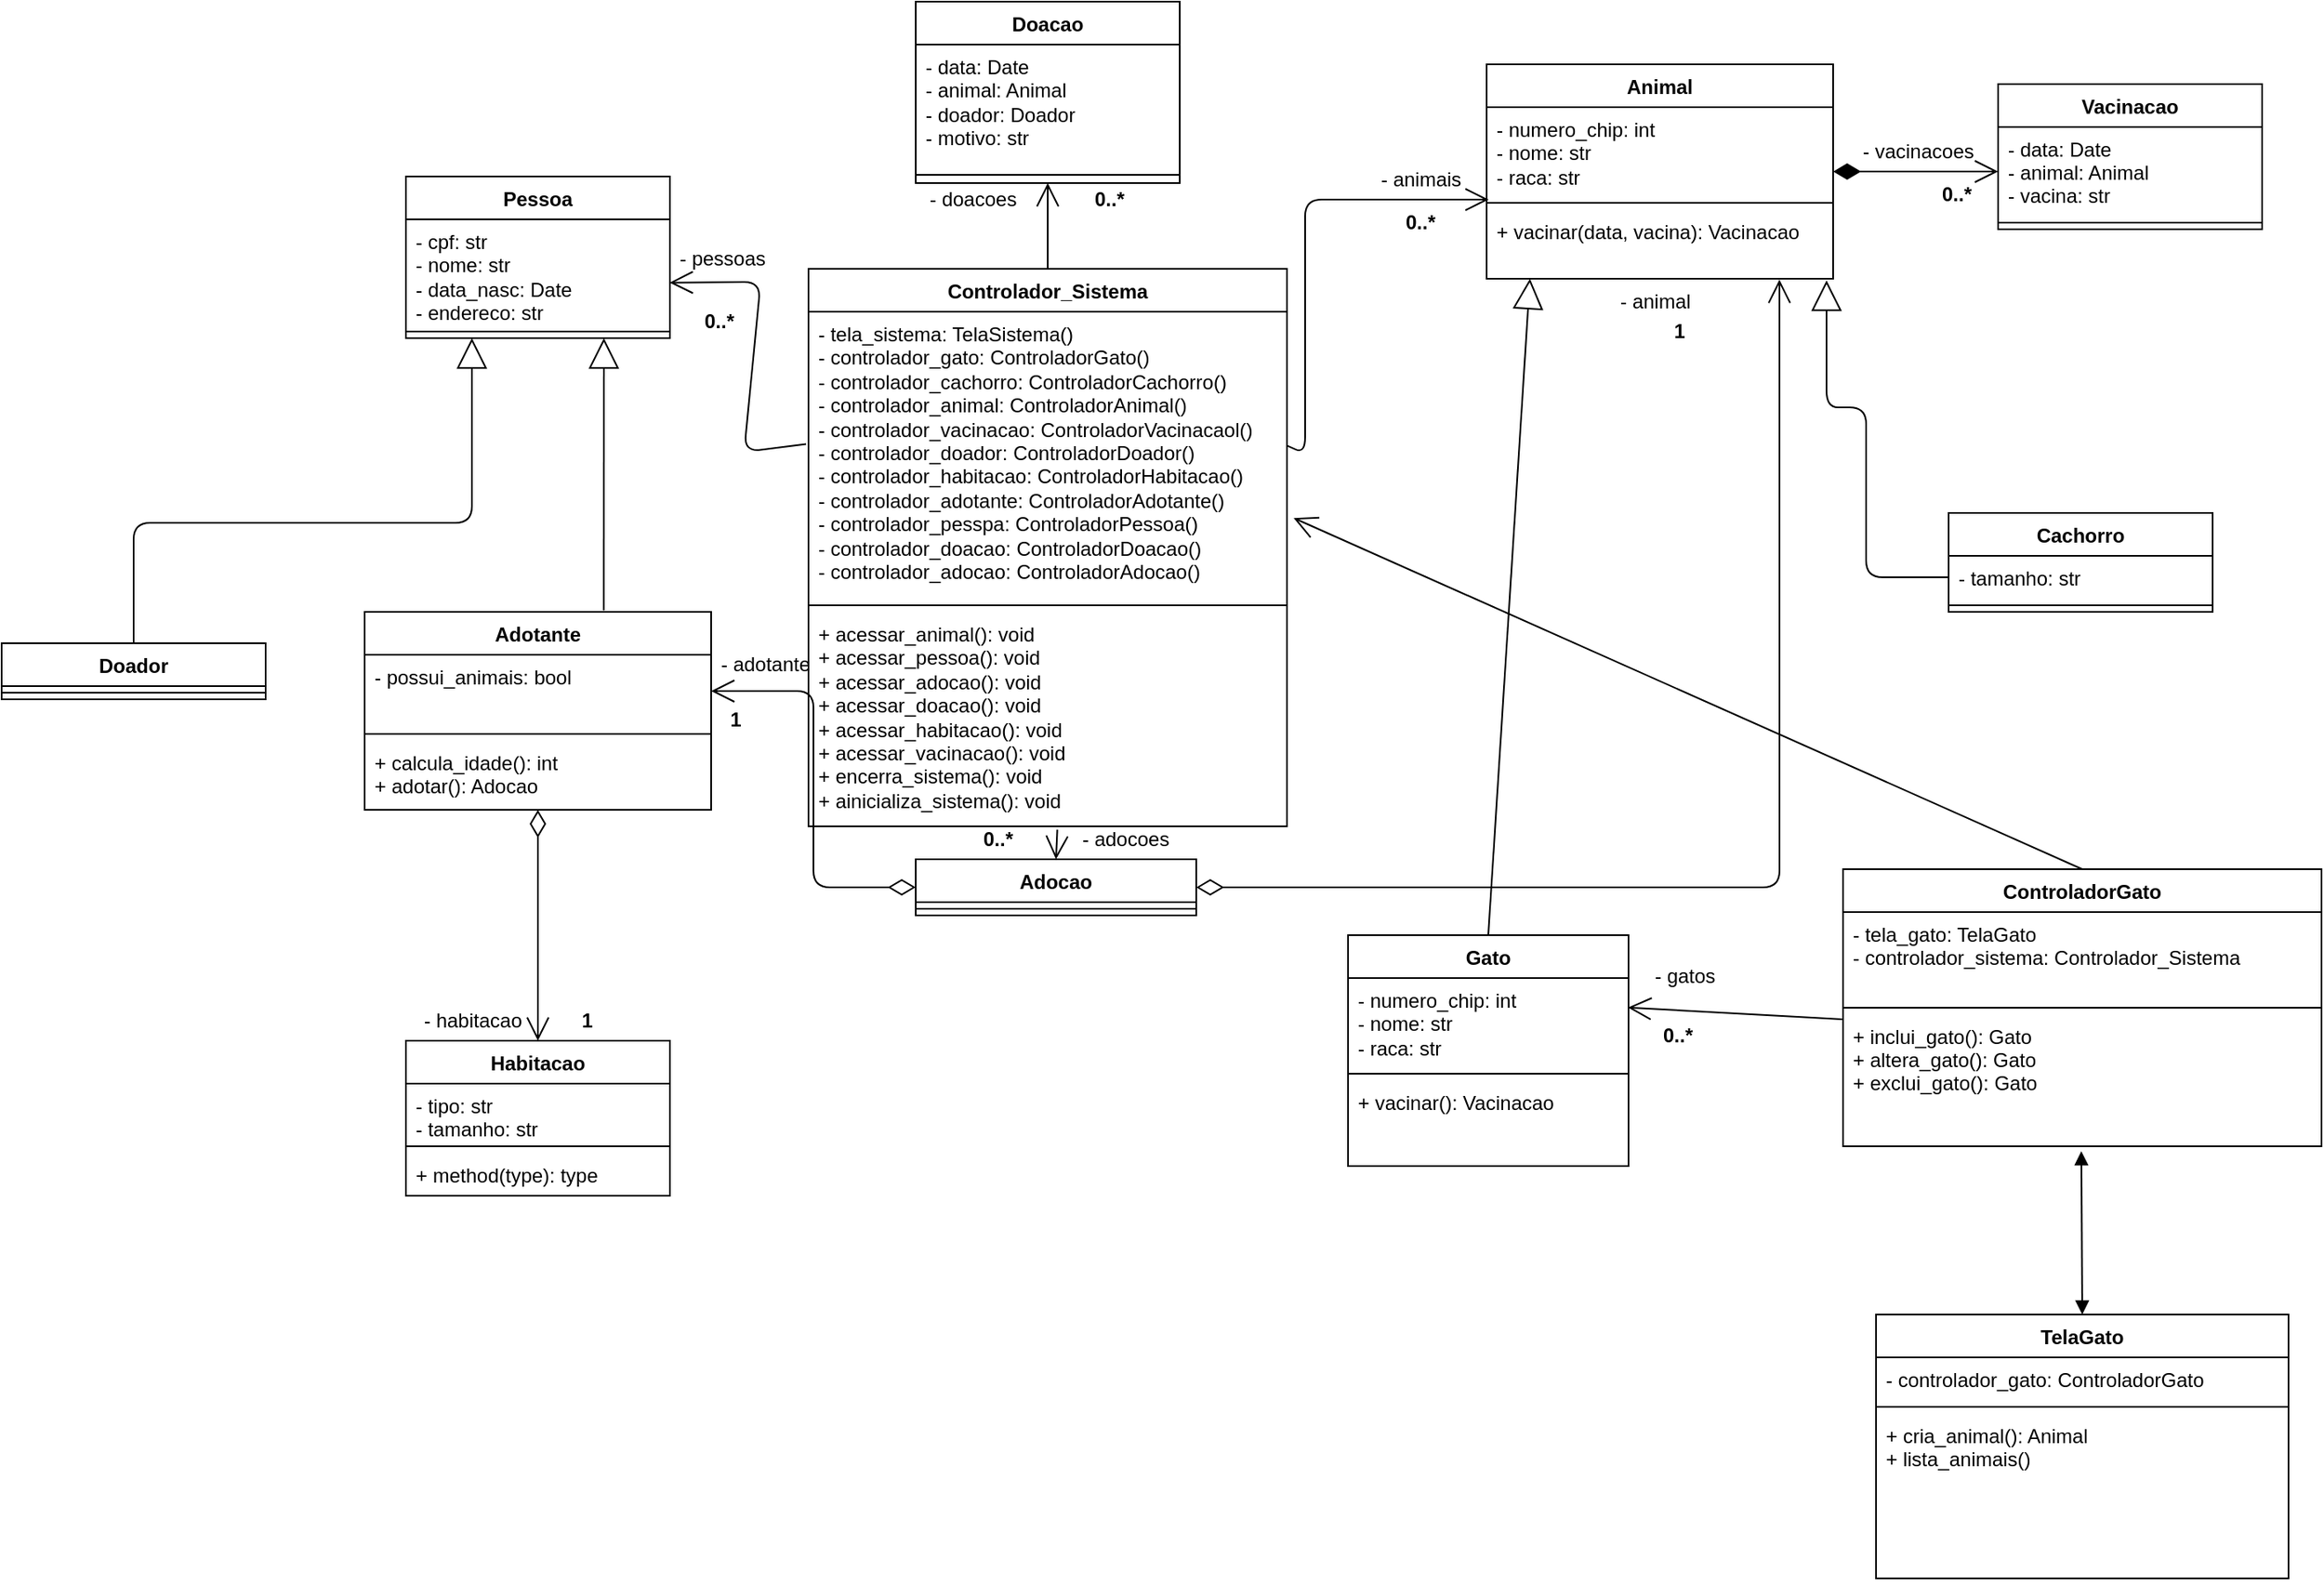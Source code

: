 <mxfile>
    <diagram id="C5RBs43oDa-KdzZeNtuy" name="Page-1">
        <mxGraphModel dx="545" dy="508" grid="1" gridSize="10" guides="1" tooltips="1" connect="1" arrows="1" fold="1" page="1" pageScale="1" pageWidth="827" pageHeight="1169" math="0" shadow="0">
            <root>
                <mxCell id="WIyWlLk6GJQsqaUBKTNV-0"/>
                <mxCell id="WIyWlLk6GJQsqaUBKTNV-1" parent="WIyWlLk6GJQsqaUBKTNV-0"/>
                <mxCell id="ZOqMEY8nHoL99eGyLQIH-0" value="Controlador_Sistema" style="swimlane;fontStyle=1;align=center;verticalAlign=top;childLayout=stackLayout;horizontal=1;startSize=26;horizontalStack=0;resizeParent=1;resizeParentMax=0;resizeLast=0;collapsible=1;marginBottom=0;whiteSpace=wrap;html=1;" parent="WIyWlLk6GJQsqaUBKTNV-1" vertex="1">
                    <mxGeometry x="619" y="336" width="290" height="338" as="geometry"/>
                </mxCell>
                <mxCell id="ZOqMEY8nHoL99eGyLQIH-1" value="- tela_sistema: TelaSistema()&lt;br&gt;- controlador_gato: ControladorGato()&lt;br&gt;- controlador_cachorro: ControladorCachorro()&lt;br&gt;- controlador_animal: ControladorAnimal()&lt;br&gt;- controlador_vacinacao: ControladorVacinacaol()&lt;br&gt;- controlador_doador: ControladorDoador()&lt;br&gt;- controlador_habitacao: ControladorHabitacao()&lt;br&gt;- controlador_adotante: ControladorAdotante()&lt;br&gt;- controlador_pesspa: ControladorPessoa()&lt;br&gt;- controlador_doacao: ControladorDoacao()&lt;br&gt;- controlador_adocao: ControladorAdocao()" style="text;strokeColor=none;fillColor=none;align=left;verticalAlign=top;spacingLeft=4;spacingRight=4;overflow=hidden;rotatable=0;points=[[0,0.5],[1,0.5]];portConstraint=eastwest;whiteSpace=wrap;html=1;" parent="ZOqMEY8nHoL99eGyLQIH-0" vertex="1">
                    <mxGeometry y="26" width="290" height="174" as="geometry"/>
                </mxCell>
                <mxCell id="ZOqMEY8nHoL99eGyLQIH-2" value="" style="line;strokeWidth=1;fillColor=none;align=left;verticalAlign=middle;spacingTop=-1;spacingLeft=3;spacingRight=3;rotatable=0;labelPosition=right;points=[];portConstraint=eastwest;strokeColor=inherit;" parent="ZOqMEY8nHoL99eGyLQIH-0" vertex="1">
                    <mxGeometry y="200" width="290" height="8" as="geometry"/>
                </mxCell>
                <mxCell id="ZOqMEY8nHoL99eGyLQIH-3" value="+ acessar_animal(): void&lt;br&gt;+ acessar_pessoa(): void&lt;br&gt;+ acessar_adocao(): void&lt;br&gt;+ acessar_doacao(): void&lt;br&gt;+ acessar_habitacao(): void&lt;br&gt;+ acessar_vacinacao(): void&lt;br&gt;+ encerra_sistema(): void&lt;br&gt;+ ainicializa_sistema(): void" style="text;strokeColor=none;fillColor=none;align=left;verticalAlign=top;spacingLeft=4;spacingRight=4;overflow=hidden;rotatable=0;points=[[0,0.5],[1,0.5]];portConstraint=eastwest;whiteSpace=wrap;html=1;" parent="ZOqMEY8nHoL99eGyLQIH-0" vertex="1">
                    <mxGeometry y="208" width="290" height="130" as="geometry"/>
                </mxCell>
                <mxCell id="ZOqMEY8nHoL99eGyLQIH-4" value="Pessoa" style="swimlane;fontStyle=1;align=center;verticalAlign=top;childLayout=stackLayout;horizontal=1;startSize=26;horizontalStack=0;resizeParent=1;resizeParentMax=0;resizeLast=0;collapsible=1;marginBottom=0;whiteSpace=wrap;html=1;" parent="WIyWlLk6GJQsqaUBKTNV-1" vertex="1">
                    <mxGeometry x="375" y="280" width="160" height="98" as="geometry"/>
                </mxCell>
                <mxCell id="ZOqMEY8nHoL99eGyLQIH-5" value="- cpf: str&lt;div&gt;- nome: str&lt;br&gt;&lt;/div&gt;&lt;div&gt;- data_nasc: Date&lt;br&gt;&lt;/div&gt;&lt;div&gt;- endereco: str&lt;/div&gt;" style="text;strokeColor=none;fillColor=none;align=left;verticalAlign=top;spacingLeft=4;spacingRight=4;overflow=hidden;rotatable=0;points=[[0,0.5],[1,0.5]];portConstraint=eastwest;whiteSpace=wrap;html=1;" parent="ZOqMEY8nHoL99eGyLQIH-4" vertex="1">
                    <mxGeometry y="26" width="160" height="64" as="geometry"/>
                </mxCell>
                <mxCell id="ZOqMEY8nHoL99eGyLQIH-6" value="" style="line;strokeWidth=1;fillColor=none;align=left;verticalAlign=middle;spacingTop=-1;spacingLeft=3;spacingRight=3;rotatable=0;labelPosition=right;points=[];portConstraint=eastwest;strokeColor=inherit;" parent="ZOqMEY8nHoL99eGyLQIH-4" vertex="1">
                    <mxGeometry y="90" width="160" height="8" as="geometry"/>
                </mxCell>
                <mxCell id="ZOqMEY8nHoL99eGyLQIH-8" value="Doacao" style="swimlane;fontStyle=1;align=center;verticalAlign=top;childLayout=stackLayout;horizontal=1;startSize=26;horizontalStack=0;resizeParent=1;resizeParentMax=0;resizeLast=0;collapsible=1;marginBottom=0;whiteSpace=wrap;html=1;" parent="WIyWlLk6GJQsqaUBKTNV-1" vertex="1">
                    <mxGeometry x="684" y="174" width="160" height="110" as="geometry"/>
                </mxCell>
                <mxCell id="ZOqMEY8nHoL99eGyLQIH-9" value="&lt;span style=&quot;background-color: initial;&quot;&gt;- data: Date&lt;/span&gt;&lt;br&gt;&lt;div&gt;&lt;div&gt;- animal: Animal&lt;br&gt;&lt;/div&gt;&lt;/div&gt;&lt;div&gt;- doador: Doador&lt;/div&gt;&lt;div&gt;- motivo: str&lt;/div&gt;" style="text;strokeColor=none;fillColor=none;align=left;verticalAlign=top;spacingLeft=4;spacingRight=4;overflow=hidden;rotatable=0;points=[[0,0.5],[1,0.5]];portConstraint=eastwest;whiteSpace=wrap;html=1;" parent="ZOqMEY8nHoL99eGyLQIH-8" vertex="1">
                    <mxGeometry y="26" width="160" height="74" as="geometry"/>
                </mxCell>
                <mxCell id="ZOqMEY8nHoL99eGyLQIH-10" value="" style="line;strokeWidth=1;fillColor=none;align=left;verticalAlign=middle;spacingTop=-1;spacingLeft=3;spacingRight=3;rotatable=0;labelPosition=right;points=[];portConstraint=eastwest;strokeColor=inherit;" parent="ZOqMEY8nHoL99eGyLQIH-8" vertex="1">
                    <mxGeometry y="100" width="160" height="10" as="geometry"/>
                </mxCell>
                <mxCell id="ZOqMEY8nHoL99eGyLQIH-12" value="Adocao" style="swimlane;fontStyle=1;align=center;verticalAlign=top;childLayout=stackLayout;horizontal=1;startSize=26;horizontalStack=0;resizeParent=1;resizeParentMax=0;resizeLast=0;collapsible=1;marginBottom=0;whiteSpace=wrap;html=1;" parent="WIyWlLk6GJQsqaUBKTNV-1" vertex="1">
                    <mxGeometry x="684" y="694" width="170" height="34" as="geometry"/>
                </mxCell>
                <mxCell id="ZOqMEY8nHoL99eGyLQIH-14" value="" style="line;strokeWidth=1;fillColor=none;align=left;verticalAlign=middle;spacingTop=-1;spacingLeft=3;spacingRight=3;rotatable=0;labelPosition=right;points=[];portConstraint=eastwest;strokeColor=inherit;" parent="ZOqMEY8nHoL99eGyLQIH-12" vertex="1">
                    <mxGeometry y="26" width="170" height="8" as="geometry"/>
                </mxCell>
                <mxCell id="ZOqMEY8nHoL99eGyLQIH-16" value="Animal" style="swimlane;fontStyle=1;align=center;verticalAlign=top;childLayout=stackLayout;horizontal=1;startSize=26;horizontalStack=0;resizeParent=1;resizeParentMax=0;resizeLast=0;collapsible=1;marginBottom=0;whiteSpace=wrap;html=1;" parent="WIyWlLk6GJQsqaUBKTNV-1" vertex="1">
                    <mxGeometry x="1030" y="212" width="210" height="130" as="geometry"/>
                </mxCell>
                <mxCell id="ZOqMEY8nHoL99eGyLQIH-17" value="- numero_chip: int&lt;br&gt;- nome: str&lt;br&gt;&lt;div&gt;- raca: str&lt;br&gt;&lt;/div&gt;" style="text;strokeColor=none;fillColor=none;align=left;verticalAlign=top;spacingLeft=4;spacingRight=4;overflow=hidden;rotatable=0;points=[[0,0.5],[1,0.5]];portConstraint=eastwest;whiteSpace=wrap;html=1;" parent="ZOqMEY8nHoL99eGyLQIH-16" vertex="1">
                    <mxGeometry y="26" width="210" height="54" as="geometry"/>
                </mxCell>
                <mxCell id="ZOqMEY8nHoL99eGyLQIH-18" value="" style="line;strokeWidth=1;fillColor=none;align=left;verticalAlign=middle;spacingTop=-1;spacingLeft=3;spacingRight=3;rotatable=0;labelPosition=right;points=[];portConstraint=eastwest;strokeColor=inherit;" parent="ZOqMEY8nHoL99eGyLQIH-16" vertex="1">
                    <mxGeometry y="80" width="210" height="8" as="geometry"/>
                </mxCell>
                <mxCell id="ZOqMEY8nHoL99eGyLQIH-19" value="+ vacinar(data, vacina): Vacinacao" style="text;strokeColor=none;fillColor=none;align=left;verticalAlign=top;spacingLeft=4;spacingRight=4;overflow=hidden;rotatable=0;points=[[0,0.5],[1,0.5]];portConstraint=eastwest;whiteSpace=wrap;html=1;" parent="ZOqMEY8nHoL99eGyLQIH-16" vertex="1">
                    <mxGeometry y="88" width="210" height="42" as="geometry"/>
                </mxCell>
                <mxCell id="4" value="Cachorro" style="swimlane;fontStyle=1;align=center;verticalAlign=top;childLayout=stackLayout;horizontal=1;startSize=26;horizontalStack=0;resizeParent=1;resizeParentMax=0;resizeLast=0;collapsible=1;marginBottom=0;" parent="WIyWlLk6GJQsqaUBKTNV-1" vertex="1">
                    <mxGeometry x="1310" y="484" width="160" height="60" as="geometry"/>
                </mxCell>
                <mxCell id="5" value="- tamanho: str" style="text;strokeColor=none;fillColor=none;align=left;verticalAlign=top;spacingLeft=4;spacingRight=4;overflow=hidden;rotatable=0;points=[[0,0.5],[1,0.5]];portConstraint=eastwest;" parent="4" vertex="1">
                    <mxGeometry y="26" width="160" height="26" as="geometry"/>
                </mxCell>
                <mxCell id="6" value="" style="line;strokeWidth=1;fillColor=none;align=left;verticalAlign=middle;spacingTop=-1;spacingLeft=3;spacingRight=3;rotatable=0;labelPosition=right;points=[];portConstraint=eastwest;strokeColor=inherit;" parent="4" vertex="1">
                    <mxGeometry y="52" width="160" height="8" as="geometry"/>
                </mxCell>
                <mxCell id="8" value="" style="endArrow=block;endSize=16;endFill=0;html=1;exitX=0.5;exitY=0;exitDx=0;exitDy=0;entryX=0.125;entryY=1;entryDx=0;entryDy=0;entryPerimeter=0;" parent="WIyWlLk6GJQsqaUBKTNV-1" source="86" target="ZOqMEY8nHoL99eGyLQIH-19" edge="1">
                    <mxGeometry x="0.001" width="160" relative="1" as="geometry">
                        <mxPoint x="1047" y="484" as="sourcePoint"/>
                        <mxPoint x="1070" y="354" as="targetPoint"/>
                        <Array as="points"/>
                        <mxPoint as="offset"/>
                    </mxGeometry>
                </mxCell>
                <mxCell id="9" value="" style="endArrow=block;endSize=16;endFill=0;html=1;exitX=0;exitY=0.5;exitDx=0;exitDy=0;entryX=0.981;entryY=1.024;entryDx=0;entryDy=0;entryPerimeter=0;" parent="WIyWlLk6GJQsqaUBKTNV-1" source="5" target="ZOqMEY8nHoL99eGyLQIH-19" edge="1">
                    <mxGeometry width="160" relative="1" as="geometry">
                        <mxPoint x="1210" y="144" as="sourcePoint"/>
                        <mxPoint x="1150" y="394" as="targetPoint"/>
                        <Array as="points">
                            <mxPoint x="1260" y="523"/>
                            <mxPoint x="1260" y="420"/>
                            <mxPoint x="1236" y="420"/>
                        </Array>
                    </mxGeometry>
                </mxCell>
                <mxCell id="18" value="Adotante" style="swimlane;fontStyle=1;align=center;verticalAlign=top;childLayout=stackLayout;horizontal=1;startSize=26;horizontalStack=0;resizeParent=1;resizeParentMax=0;resizeLast=0;collapsible=1;marginBottom=0;" parent="WIyWlLk6GJQsqaUBKTNV-1" vertex="1">
                    <mxGeometry x="350" y="544" width="210" height="120" as="geometry"/>
                </mxCell>
                <mxCell id="19" value="- possui_animais: bool" style="text;strokeColor=none;fillColor=none;align=left;verticalAlign=top;spacingLeft=4;spacingRight=4;overflow=hidden;rotatable=0;points=[[0,0.5],[1,0.5]];portConstraint=eastwest;" parent="18" vertex="1">
                    <mxGeometry y="26" width="210" height="44" as="geometry"/>
                </mxCell>
                <mxCell id="20" value="" style="line;strokeWidth=1;fillColor=none;align=left;verticalAlign=middle;spacingTop=-1;spacingLeft=3;spacingRight=3;rotatable=0;labelPosition=right;points=[];portConstraint=eastwest;strokeColor=inherit;" parent="18" vertex="1">
                    <mxGeometry y="70" width="210" height="8" as="geometry"/>
                </mxCell>
                <mxCell id="21" value="+ calcula_idade(): int&#10;+ adotar(): Adocao" style="text;strokeColor=none;fillColor=none;align=left;verticalAlign=top;spacingLeft=4;spacingRight=4;overflow=hidden;rotatable=0;points=[[0,0.5],[1,0.5]];portConstraint=eastwest;" parent="18" vertex="1">
                    <mxGeometry y="78" width="210" height="42" as="geometry"/>
                </mxCell>
                <mxCell id="23" value="" style="endArrow=block;endSize=16;endFill=0;html=1;exitX=0.69;exitY=-0.007;exitDx=0;exitDy=0;entryX=0.75;entryY=1;entryDx=0;entryDy=0;exitPerimeter=0;" parent="WIyWlLk6GJQsqaUBKTNV-1" source="18" target="ZOqMEY8nHoL99eGyLQIH-4" edge="1">
                    <mxGeometry width="160" relative="1" as="geometry">
                        <mxPoint x="606" y="522.98" as="sourcePoint"/>
                        <mxPoint x="454.04" y="430" as="targetPoint"/>
                    </mxGeometry>
                </mxCell>
                <mxCell id="24" value="Vacinacao" style="swimlane;fontStyle=1;align=center;verticalAlign=top;childLayout=stackLayout;horizontal=1;startSize=26;horizontalStack=0;resizeParent=1;resizeParentMax=0;resizeLast=0;collapsible=1;marginBottom=0;" parent="WIyWlLk6GJQsqaUBKTNV-1" vertex="1">
                    <mxGeometry x="1340" y="224" width="160" height="88" as="geometry"/>
                </mxCell>
                <mxCell id="25" value="- data: Date&#10;- animal: Animal&#10;- vacina: str" style="text;strokeColor=none;fillColor=none;align=left;verticalAlign=top;spacingLeft=4;spacingRight=4;overflow=hidden;rotatable=0;points=[[0,0.5],[1,0.5]];portConstraint=eastwest;" parent="24" vertex="1">
                    <mxGeometry y="26" width="160" height="54" as="geometry"/>
                </mxCell>
                <mxCell id="26" value="" style="line;strokeWidth=1;fillColor=none;align=left;verticalAlign=middle;spacingTop=-1;spacingLeft=3;spacingRight=3;rotatable=0;labelPosition=right;points=[];portConstraint=eastwest;strokeColor=inherit;" parent="24" vertex="1">
                    <mxGeometry y="80" width="160" height="8" as="geometry"/>
                </mxCell>
                <mxCell id="29" value="- animal" style="text;strokeColor=none;fillColor=none;align=left;verticalAlign=top;spacingLeft=4;spacingRight=4;overflow=hidden;rotatable=0;points=[[0,0.5],[1,0.5]];portConstraint=eastwest;" parent="WIyWlLk6GJQsqaUBKTNV-1" vertex="1">
                    <mxGeometry x="1105" y="342" width="57" height="26" as="geometry"/>
                </mxCell>
                <mxCell id="30" value="Habitacao" style="swimlane;fontStyle=1;align=center;verticalAlign=top;childLayout=stackLayout;horizontal=1;startSize=26;horizontalStack=0;resizeParent=1;resizeParentMax=0;resizeLast=0;collapsible=1;marginBottom=0;" parent="WIyWlLk6GJQsqaUBKTNV-1" vertex="1">
                    <mxGeometry x="375" y="804" width="160" height="94" as="geometry"/>
                </mxCell>
                <mxCell id="31" value="- tipo: str&#10;- tamanho: str" style="text;strokeColor=none;fillColor=none;align=left;verticalAlign=top;spacingLeft=4;spacingRight=4;overflow=hidden;rotatable=0;points=[[0,0.5],[1,0.5]];portConstraint=eastwest;" parent="30" vertex="1">
                    <mxGeometry y="26" width="160" height="34" as="geometry"/>
                </mxCell>
                <mxCell id="32" value="" style="line;strokeWidth=1;fillColor=none;align=left;verticalAlign=middle;spacingTop=-1;spacingLeft=3;spacingRight=3;rotatable=0;labelPosition=right;points=[];portConstraint=eastwest;strokeColor=inherit;" parent="30" vertex="1">
                    <mxGeometry y="60" width="160" height="8" as="geometry"/>
                </mxCell>
                <mxCell id="33" value="+ method(type): type" style="text;strokeColor=none;fillColor=none;align=left;verticalAlign=top;spacingLeft=4;spacingRight=4;overflow=hidden;rotatable=0;points=[[0,0.5],[1,0.5]];portConstraint=eastwest;" parent="30" vertex="1">
                    <mxGeometry y="68" width="160" height="26" as="geometry"/>
                </mxCell>
                <mxCell id="34" value="Doador" style="swimlane;fontStyle=1;align=center;verticalAlign=top;childLayout=stackLayout;horizontal=1;startSize=26;horizontalStack=0;resizeParent=1;resizeParentMax=0;resizeLast=0;collapsible=1;marginBottom=0;" parent="WIyWlLk6GJQsqaUBKTNV-1" vertex="1">
                    <mxGeometry x="130" y="563" width="160" height="34" as="geometry"/>
                </mxCell>
                <mxCell id="36" value="" style="line;strokeWidth=1;fillColor=none;align=left;verticalAlign=middle;spacingTop=-1;spacingLeft=3;spacingRight=3;rotatable=0;labelPosition=right;points=[];portConstraint=eastwest;strokeColor=inherit;" parent="34" vertex="1">
                    <mxGeometry y="26" width="160" height="8" as="geometry"/>
                </mxCell>
                <mxCell id="40" value="" style="endArrow=open;endFill=1;endSize=12;html=1;entryX=0.006;entryY=1.037;entryDx=0;entryDy=0;entryPerimeter=0;exitX=0.999;exitY=0.466;exitDx=0;exitDy=0;exitPerimeter=0;" parent="WIyWlLk6GJQsqaUBKTNV-1" source="ZOqMEY8nHoL99eGyLQIH-1" target="ZOqMEY8nHoL99eGyLQIH-17" edge="1">
                    <mxGeometry width="160" relative="1" as="geometry">
                        <mxPoint x="870" y="460" as="sourcePoint"/>
                        <mxPoint x="1340" y="294" as="targetPoint"/>
                        <Array as="points">
                            <mxPoint x="920" y="448"/>
                            <mxPoint x="920" y="294"/>
                        </Array>
                    </mxGeometry>
                </mxCell>
                <mxCell id="41" value="- animais" style="text;strokeColor=none;fillColor=none;align=left;verticalAlign=top;spacingLeft=4;spacingRight=4;overflow=hidden;rotatable=0;points=[[0,0.5],[1,0.5]];portConstraint=eastwest;" parent="WIyWlLk6GJQsqaUBKTNV-1" vertex="1">
                    <mxGeometry x="960" y="268" width="60" height="26" as="geometry"/>
                </mxCell>
                <mxCell id="43" value="0..*" style="text;align=center;fontStyle=1;verticalAlign=middle;spacingLeft=3;spacingRight=3;strokeColor=none;rotatable=0;points=[[0,0.5],[1,0.5]];portConstraint=eastwest;" parent="WIyWlLk6GJQsqaUBKTNV-1" vertex="1">
                    <mxGeometry x="950" y="294" width="80" height="26" as="geometry"/>
                </mxCell>
                <mxCell id="45" value="" style="endArrow=block;endSize=16;endFill=0;html=1;exitX=0.5;exitY=0;exitDx=0;exitDy=0;entryX=0.25;entryY=1;entryDx=0;entryDy=0;" parent="WIyWlLk6GJQsqaUBKTNV-1" source="34" target="ZOqMEY8nHoL99eGyLQIH-4" edge="1">
                    <mxGeometry width="160" relative="1" as="geometry">
                        <mxPoint x="480" y="214" as="sourcePoint"/>
                        <mxPoint x="399.64" y="429.2" as="targetPoint"/>
                        <Array as="points">
                            <mxPoint x="210" y="490"/>
                            <mxPoint x="415" y="490"/>
                        </Array>
                    </mxGeometry>
                </mxCell>
                <mxCell id="52" value="" style="endArrow=open;endFill=1;endSize=12;html=1;entryX=0.999;entryY=0.599;entryDx=0;entryDy=0;entryPerimeter=0;exitX=-0.005;exitY=0.461;exitDx=0;exitDy=0;exitPerimeter=0;" parent="WIyWlLk6GJQsqaUBKTNV-1" source="ZOqMEY8nHoL99eGyLQIH-1" target="ZOqMEY8nHoL99eGyLQIH-5" edge="1">
                    <mxGeometry width="160" relative="1" as="geometry">
                        <mxPoint x="650" y="460" as="sourcePoint"/>
                        <mxPoint x="810" y="424" as="targetPoint"/>
                        <Array as="points">
                            <mxPoint x="580" y="447"/>
                            <mxPoint x="590" y="344"/>
                        </Array>
                    </mxGeometry>
                </mxCell>
                <mxCell id="53" value="- pessoas" style="text;strokeColor=none;fillColor=none;align=left;verticalAlign=top;spacingLeft=4;spacingRight=4;overflow=hidden;rotatable=0;points=[[0,0.5],[1,0.5]];portConstraint=eastwest;" parent="WIyWlLk6GJQsqaUBKTNV-1" vertex="1">
                    <mxGeometry x="535" y="316" width="75" height="26" as="geometry"/>
                </mxCell>
                <mxCell id="54" value="0..*" style="text;align=center;fontStyle=1;verticalAlign=middle;spacingLeft=3;spacingRight=3;strokeColor=none;rotatable=0;points=[[0,0.5],[1,0.5]];portConstraint=eastwest;" parent="WIyWlLk6GJQsqaUBKTNV-1" vertex="1">
                    <mxGeometry x="525" y="354" width="80" height="26" as="geometry"/>
                </mxCell>
                <mxCell id="55" value="" style="endArrow=open;endFill=1;endSize=12;html=1;entryX=0.5;entryY=1.057;entryDx=0;entryDy=0;entryPerimeter=0;exitX=0.5;exitY=0;exitDx=0;exitDy=0;exitPerimeter=0;" parent="WIyWlLk6GJQsqaUBKTNV-1" source="ZOqMEY8nHoL99eGyLQIH-0" edge="1">
                    <mxGeometry width="160" relative="1" as="geometry">
                        <mxPoint x="730" y="344" as="sourcePoint"/>
                        <mxPoint x="764" y="283.99" as="targetPoint"/>
                    </mxGeometry>
                </mxCell>
                <mxCell id="56" value="" style="endArrow=open;endFill=1;endSize=12;html=1;entryX=0.5;entryY=0;entryDx=0;entryDy=0;exitX=0.52;exitY=1.016;exitDx=0;exitDy=0;exitPerimeter=0;" parent="WIyWlLk6GJQsqaUBKTNV-1" source="ZOqMEY8nHoL99eGyLQIH-3" target="ZOqMEY8nHoL99eGyLQIH-12" edge="1">
                    <mxGeometry width="160" relative="1" as="geometry">
                        <mxPoint x="720" y="604.01" as="sourcePoint"/>
                        <mxPoint x="760" y="534" as="targetPoint"/>
                    </mxGeometry>
                </mxCell>
                <mxCell id="57" value="- adocoes" style="text;strokeColor=none;fillColor=none;align=left;verticalAlign=top;spacingLeft=4;spacingRight=4;overflow=hidden;rotatable=0;points=[[0,0.5],[1,0.5]];portConstraint=eastwest;" parent="WIyWlLk6GJQsqaUBKTNV-1" vertex="1">
                    <mxGeometry x="779" y="668" width="75" height="26" as="geometry"/>
                </mxCell>
                <mxCell id="58" value="0..*" style="text;align=center;fontStyle=1;verticalAlign=middle;spacingLeft=3;spacingRight=3;strokeColor=none;rotatable=0;points=[[0,0.5],[1,0.5]];portConstraint=eastwest;" parent="WIyWlLk6GJQsqaUBKTNV-1" vertex="1">
                    <mxGeometry x="694" y="668" width="80" height="26" as="geometry"/>
                </mxCell>
                <mxCell id="59" value="0..*" style="text;align=center;fontStyle=1;verticalAlign=middle;spacingLeft=3;spacingRight=3;strokeColor=none;rotatable=0;points=[[0,0.5],[1,0.5]];portConstraint=eastwest;" parent="WIyWlLk6GJQsqaUBKTNV-1" vertex="1">
                    <mxGeometry x="761.5" y="280" width="80" height="26" as="geometry"/>
                </mxCell>
                <mxCell id="60" value="- doacoes" style="text;strokeColor=none;fillColor=none;align=left;verticalAlign=top;spacingLeft=4;spacingRight=4;overflow=hidden;rotatable=0;points=[[0,0.5],[1,0.5]];portConstraint=eastwest;" parent="WIyWlLk6GJQsqaUBKTNV-1" vertex="1">
                    <mxGeometry x="686.5" y="280" width="75" height="26" as="geometry"/>
                </mxCell>
                <mxCell id="61" value="1" style="text;align=center;fontStyle=1;verticalAlign=middle;spacingLeft=3;spacingRight=3;strokeColor=none;rotatable=0;points=[[0,0.5],[1,0.5]];portConstraint=eastwest;" parent="WIyWlLk6GJQsqaUBKTNV-1" vertex="1">
                    <mxGeometry x="1132" y="360" width="30" height="26" as="geometry"/>
                </mxCell>
                <mxCell id="67" value="- adotante" style="text;strokeColor=none;fillColor=none;align=left;verticalAlign=top;spacingLeft=4;spacingRight=4;overflow=hidden;rotatable=0;points=[[0,0.5],[1,0.5]];portConstraint=eastwest;" parent="WIyWlLk6GJQsqaUBKTNV-1" vertex="1">
                    <mxGeometry x="560" y="562" width="75" height="26" as="geometry"/>
                </mxCell>
                <mxCell id="68" value="1" style="text;align=center;fontStyle=1;verticalAlign=middle;spacingLeft=3;spacingRight=3;strokeColor=none;rotatable=0;points=[[0,0.5],[1,0.5]];portConstraint=eastwest;" parent="WIyWlLk6GJQsqaUBKTNV-1" vertex="1">
                    <mxGeometry x="560" y="597" width="30" height="23" as="geometry"/>
                </mxCell>
                <mxCell id="74" value="" style="endArrow=open;html=1;endSize=12;startArrow=diamondThin;startSize=14;startFill=0;edgeStyle=orthogonalEdgeStyle;align=left;verticalAlign=bottom;exitX=0;exitY=0.5;exitDx=0;exitDy=0;entryX=1;entryY=0.5;entryDx=0;entryDy=0;" parent="WIyWlLk6GJQsqaUBKTNV-1" source="ZOqMEY8nHoL99eGyLQIH-12" target="19" edge="1">
                    <mxGeometry x="-1" y="3" relative="1" as="geometry">
                        <mxPoint x="630" y="730" as="sourcePoint"/>
                        <mxPoint x="610" y="610" as="targetPoint"/>
                    </mxGeometry>
                </mxCell>
                <mxCell id="75" value="" style="endArrow=open;html=1;endSize=12;startArrow=diamondThin;startSize=14;startFill=0;edgeStyle=orthogonalEdgeStyle;align=left;verticalAlign=bottom;exitX=1;exitY=0.5;exitDx=0;exitDy=0;entryX=0.845;entryY=1.013;entryDx=0;entryDy=0;entryPerimeter=0;" parent="WIyWlLk6GJQsqaUBKTNV-1" source="ZOqMEY8nHoL99eGyLQIH-12" target="ZOqMEY8nHoL99eGyLQIH-19" edge="1">
                    <mxGeometry x="-1" y="3" relative="1" as="geometry">
                        <mxPoint x="960" y="680" as="sourcePoint"/>
                        <mxPoint x="1120" y="680" as="targetPoint"/>
                    </mxGeometry>
                </mxCell>
                <mxCell id="76" value="- vacinacoes" style="text;strokeColor=none;fillColor=none;align=left;verticalAlign=top;spacingLeft=4;spacingRight=4;overflow=hidden;rotatable=0;points=[[0,0.5],[1,0.5]];portConstraint=eastwest;" parent="WIyWlLk6GJQsqaUBKTNV-1" vertex="1">
                    <mxGeometry x="1252" y="251" width="80" height="26" as="geometry"/>
                </mxCell>
                <mxCell id="77" value="0..*" style="text;align=center;fontStyle=1;verticalAlign=middle;spacingLeft=3;spacingRight=3;strokeColor=none;rotatable=0;points=[[0,0.5],[1,0.5]];portConstraint=eastwest;" parent="WIyWlLk6GJQsqaUBKTNV-1" vertex="1">
                    <mxGeometry x="1290" y="277" width="50" height="26" as="geometry"/>
                </mxCell>
                <mxCell id="78" value="" style="endArrow=open;html=1;endSize=12;startArrow=diamondThin;startSize=14;startFill=0;edgeStyle=orthogonalEdgeStyle;align=left;verticalAlign=bottom;exitX=0.5;exitY=1;exitDx=0;exitDy=0;entryX=0.5;entryY=0;entryDx=0;entryDy=0;" parent="WIyWlLk6GJQsqaUBKTNV-1" source="18" target="30" edge="1">
                    <mxGeometry x="-1" y="3" relative="1" as="geometry">
                        <mxPoint x="520" y="750" as="sourcePoint"/>
                        <mxPoint x="410" y="780" as="targetPoint"/>
                    </mxGeometry>
                </mxCell>
                <mxCell id="79" value="- habitacao" style="text;strokeColor=none;fillColor=none;align=left;verticalAlign=top;spacingLeft=4;spacingRight=4;overflow=hidden;rotatable=0;points=[[0,0.5],[1,0.5]];portConstraint=eastwest;" parent="WIyWlLk6GJQsqaUBKTNV-1" vertex="1">
                    <mxGeometry x="380" y="778" width="75" height="26" as="geometry"/>
                </mxCell>
                <mxCell id="80" value="1" style="text;align=center;fontStyle=1;verticalAlign=middle;spacingLeft=3;spacingRight=3;strokeColor=none;rotatable=0;points=[[0,0.5],[1,0.5]];portConstraint=eastwest;" parent="WIyWlLk6GJQsqaUBKTNV-1" vertex="1">
                    <mxGeometry x="470" y="779.5" width="30" height="23" as="geometry"/>
                </mxCell>
                <mxCell id="81" value="" style="endArrow=open;html=1;endSize=12;startArrow=diamondThin;startSize=14;startFill=1;edgeStyle=orthogonalEdgeStyle;align=left;verticalAlign=bottom;exitX=1;exitY=0.5;exitDx=0;exitDy=0;entryX=0;entryY=0.5;entryDx=0;entryDy=0;" parent="WIyWlLk6GJQsqaUBKTNV-1" source="ZOqMEY8nHoL99eGyLQIH-16" target="25" edge="1">
                    <mxGeometry x="-1" y="3" relative="1" as="geometry">
                        <mxPoint x="1190" y="276.26" as="sourcePoint"/>
                        <mxPoint x="1330" y="276" as="targetPoint"/>
                    </mxGeometry>
                </mxCell>
                <mxCell id="82" value="TelaGato" style="swimlane;fontStyle=1;align=center;verticalAlign=top;childLayout=stackLayout;horizontal=1;startSize=26;horizontalStack=0;resizeParent=1;resizeParentMax=0;resizeLast=0;collapsible=1;marginBottom=0;" parent="WIyWlLk6GJQsqaUBKTNV-1" vertex="1">
                    <mxGeometry x="1266" y="970" width="250" height="160" as="geometry"/>
                </mxCell>
                <mxCell id="83" value="- controlador_gato: ControladorGato" style="text;strokeColor=none;fillColor=none;align=left;verticalAlign=top;spacingLeft=4;spacingRight=4;overflow=hidden;rotatable=0;points=[[0,0.5],[1,0.5]];portConstraint=eastwest;" parent="82" vertex="1">
                    <mxGeometry y="26" width="250" height="26" as="geometry"/>
                </mxCell>
                <mxCell id="84" value="" style="line;strokeWidth=1;fillColor=none;align=left;verticalAlign=middle;spacingTop=-1;spacingLeft=3;spacingRight=3;rotatable=0;labelPosition=right;points=[];portConstraint=eastwest;strokeColor=inherit;" parent="82" vertex="1">
                    <mxGeometry y="52" width="250" height="8" as="geometry"/>
                </mxCell>
                <mxCell id="85" value="+ cria_animal(): Animal&#10;+ lista_animais()" style="text;strokeColor=none;fillColor=none;align=left;verticalAlign=top;spacingLeft=4;spacingRight=4;overflow=hidden;rotatable=0;points=[[0,0.5],[1,0.5]];portConstraint=eastwest;" parent="82" vertex="1">
                    <mxGeometry y="60" width="250" height="100" as="geometry"/>
                </mxCell>
                <mxCell id="86" value="Gato" style="swimlane;fontStyle=1;align=center;verticalAlign=top;childLayout=stackLayout;horizontal=1;startSize=26;horizontalStack=0;resizeParent=1;resizeParentMax=0;resizeLast=0;collapsible=1;marginBottom=0;whiteSpace=wrap;html=1;" parent="WIyWlLk6GJQsqaUBKTNV-1" vertex="1">
                    <mxGeometry x="946" y="740" width="170" height="140" as="geometry"/>
                </mxCell>
                <mxCell id="87" value="- numero_chip: int&lt;br&gt;- nome: str&lt;br&gt;&lt;div&gt;- raca: str&lt;/div&gt;" style="text;strokeColor=none;fillColor=none;align=left;verticalAlign=top;spacingLeft=4;spacingRight=4;overflow=hidden;rotatable=0;points=[[0,0.5],[1,0.5]];portConstraint=eastwest;whiteSpace=wrap;html=1;" parent="86" vertex="1">
                    <mxGeometry y="26" width="170" height="54" as="geometry"/>
                </mxCell>
                <mxCell id="88" value="" style="line;strokeWidth=1;fillColor=none;align=left;verticalAlign=middle;spacingTop=-1;spacingLeft=3;spacingRight=3;rotatable=0;labelPosition=right;points=[];portConstraint=eastwest;strokeColor=inherit;" parent="86" vertex="1">
                    <mxGeometry y="80" width="170" height="8" as="geometry"/>
                </mxCell>
                <mxCell id="89" value="+ vacinar(): Vacinacao" style="text;strokeColor=none;fillColor=none;align=left;verticalAlign=top;spacingLeft=4;spacingRight=4;overflow=hidden;rotatable=0;points=[[0,0.5],[1,0.5]];portConstraint=eastwest;whiteSpace=wrap;html=1;" parent="86" vertex="1">
                    <mxGeometry y="88" width="170" height="52" as="geometry"/>
                </mxCell>
                <mxCell id="90" value="" style="endArrow=open;endFill=1;endSize=12;html=1;entryX=0.998;entryY=0.33;entryDx=0;entryDy=0;entryPerimeter=0;exitX=-0.002;exitY=0.038;exitDx=0;exitDy=0;exitPerimeter=0;" parent="WIyWlLk6GJQsqaUBKTNV-1" source="96" target="87" edge="1">
                    <mxGeometry width="160" relative="1" as="geometry">
                        <mxPoint x="1235.92" y="783.81" as="sourcePoint"/>
                        <mxPoint x="1316" y="880" as="targetPoint"/>
                    </mxGeometry>
                </mxCell>
                <mxCell id="91" value="- gatos" style="text;strokeColor=none;fillColor=none;align=left;verticalAlign=top;spacingLeft=4;spacingRight=4;overflow=hidden;rotatable=0;points=[[0,0.5],[1,0.5]];portConstraint=eastwest;" parent="WIyWlLk6GJQsqaUBKTNV-1" vertex="1">
                    <mxGeometry x="1126" y="751" width="75" height="26" as="geometry"/>
                </mxCell>
                <mxCell id="92" value="0..*" style="text;align=center;fontStyle=1;verticalAlign=middle;spacingLeft=3;spacingRight=3;strokeColor=none;rotatable=0;points=[[0,0.5],[1,0.5]];portConstraint=eastwest;" parent="WIyWlLk6GJQsqaUBKTNV-1" vertex="1">
                    <mxGeometry x="1106" y="787" width="80" height="26" as="geometry"/>
                </mxCell>
                <mxCell id="93" value="ControladorGato" style="swimlane;fontStyle=1;align=center;verticalAlign=top;childLayout=stackLayout;horizontal=1;startSize=26;horizontalStack=0;resizeParent=1;resizeParentMax=0;resizeLast=0;collapsible=1;marginBottom=0;" parent="WIyWlLk6GJQsqaUBKTNV-1" vertex="1">
                    <mxGeometry x="1246" y="700" width="290" height="168" as="geometry"/>
                </mxCell>
                <mxCell id="94" value="- tela_gato: TelaGato&#10;- controlador_sistema: Controlador_Sistema" style="text;strokeColor=none;fillColor=none;align=left;verticalAlign=top;spacingLeft=4;spacingRight=4;overflow=hidden;rotatable=0;points=[[0,0.5],[1,0.5]];portConstraint=eastwest;" parent="93" vertex="1">
                    <mxGeometry y="26" width="290" height="54" as="geometry"/>
                </mxCell>
                <mxCell id="95" value="" style="line;strokeWidth=1;fillColor=none;align=left;verticalAlign=middle;spacingTop=-1;spacingLeft=3;spacingRight=3;rotatable=0;labelPosition=right;points=[];portConstraint=eastwest;strokeColor=inherit;" parent="93" vertex="1">
                    <mxGeometry y="80" width="290" height="8" as="geometry"/>
                </mxCell>
                <mxCell id="96" value="+ inclui_gato(): Gato&#10;+ altera_gato(): Gato&#10;+ exclui_gato(): Gato" style="text;strokeColor=none;fillColor=none;align=left;verticalAlign=top;spacingLeft=4;spacingRight=4;overflow=hidden;rotatable=0;points=[[0,0.5],[1,0.5]];portConstraint=eastwest;" parent="93" vertex="1">
                    <mxGeometry y="88" width="290" height="80" as="geometry"/>
                </mxCell>
                <mxCell id="97" value="" style="endArrow=block;startArrow=block;endFill=1;startFill=1;html=1;entryX=0.498;entryY=1.038;entryDx=0;entryDy=0;entryPerimeter=0;exitX=0.5;exitY=0;exitDx=0;exitDy=0;" parent="WIyWlLk6GJQsqaUBKTNV-1" source="82" target="96" edge="1">
                    <mxGeometry width="160" relative="1" as="geometry">
                        <mxPoint x="1066" y="930" as="sourcePoint"/>
                        <mxPoint x="1226" y="930" as="targetPoint"/>
                    </mxGeometry>
                </mxCell>
                <mxCell id="98" value="" style="endArrow=open;endFill=1;endSize=12;html=1;entryX=1.014;entryY=0.719;entryDx=0;entryDy=0;exitX=0.5;exitY=0;exitDx=0;exitDy=0;entryPerimeter=0;" parent="WIyWlLk6GJQsqaUBKTNV-1" source="93" target="ZOqMEY8nHoL99eGyLQIH-1" edge="1">
                    <mxGeometry width="160" relative="1" as="geometry">
                        <mxPoint x="1230" y="590" as="sourcePoint"/>
                        <mxPoint x="1070" y="590" as="targetPoint"/>
                    </mxGeometry>
                </mxCell>
            </root>
        </mxGraphModel>
    </diagram>
</mxfile>